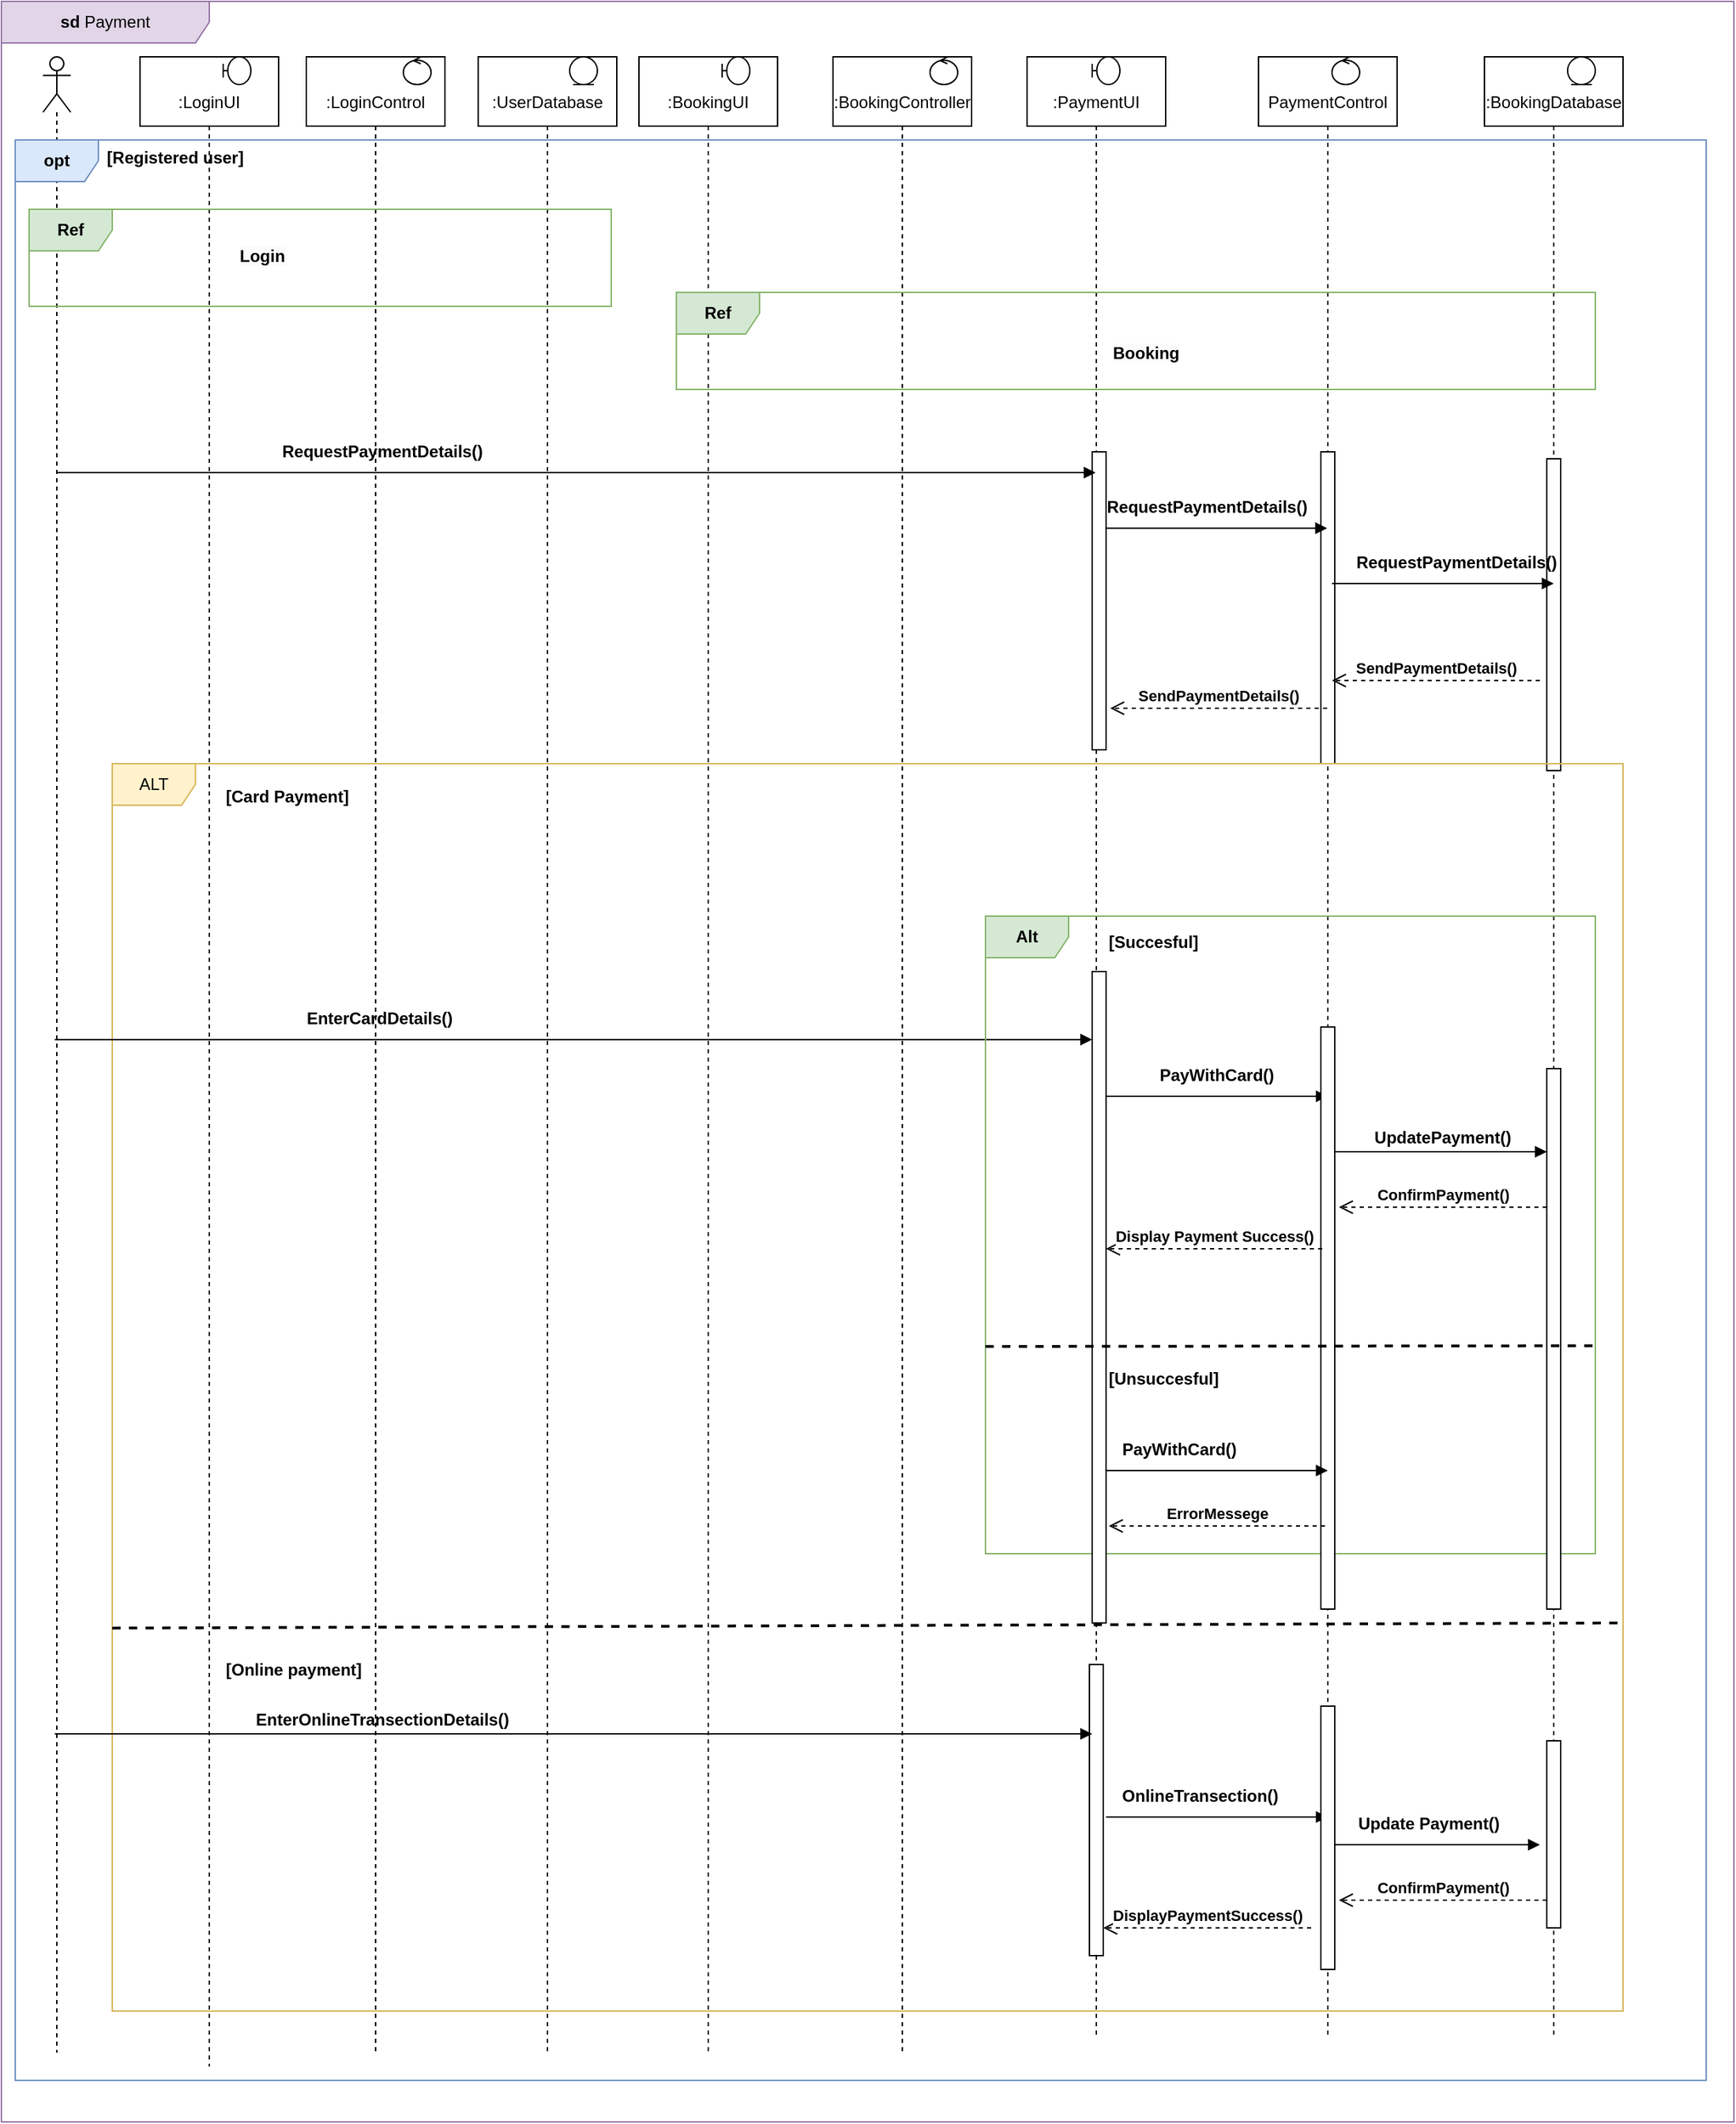<mxfile version="24.7.16">
  <diagram name="Page-1" id="2YBvvXClWsGukQMizWep">
    <mxGraphModel dx="1313" dy="696" grid="1" gridSize="10" guides="1" tooltips="1" connect="1" arrows="1" fold="1" page="1" pageScale="1" pageWidth="850" pageHeight="1100" math="0" shadow="0">
      <root>
        <mxCell id="0" />
        <mxCell id="1" parent="0" />
        <mxCell id="GkLWWsVVilPk7O89c21D-50" value="&lt;b&gt;sd&lt;/b&gt;&amp;nbsp;Payment" style="shape=umlFrame;whiteSpace=wrap;html=1;pointerEvents=0;width=150;height=30;fillColor=#e1d5e7;strokeColor=#9673a6;" vertex="1" parent="1">
          <mxGeometry x="20" y="70" width="1250" height="1530" as="geometry" />
        </mxCell>
        <mxCell id="GkLWWsVVilPk7O89c21D-51" value="" style="shape=umlLifeline;perimeter=lifelinePerimeter;whiteSpace=wrap;html=1;container=1;dropTarget=0;collapsible=0;recursiveResize=0;outlineConnect=0;portConstraint=eastwest;newEdgeStyle={&quot;curved&quot;:0,&quot;rounded&quot;:0};participant=umlActor;" vertex="1" parent="1">
          <mxGeometry x="50" y="110" width="20" height="1440" as="geometry" />
        </mxCell>
        <mxCell id="GkLWWsVVilPk7O89c21D-52" value="&lt;div&gt;&lt;br&gt;&lt;/div&gt;:LoginUI" style="shape=umlLifeline;perimeter=lifelinePerimeter;whiteSpace=wrap;html=1;container=1;dropTarget=0;collapsible=0;recursiveResize=0;outlineConnect=0;portConstraint=eastwest;newEdgeStyle={&quot;edgeStyle&quot;:&quot;elbowEdgeStyle&quot;,&quot;elbow&quot;:&quot;vertical&quot;,&quot;curved&quot;:0,&quot;rounded&quot;:0};size=50;" vertex="1" parent="1">
          <mxGeometry x="120" y="110" width="100" height="1450" as="geometry" />
        </mxCell>
        <mxCell id="GkLWWsVVilPk7O89c21D-53" value="" style="shape=umlBoundary;whiteSpace=wrap;html=1;" vertex="1" parent="1">
          <mxGeometry x="180" y="110" width="20" height="20" as="geometry" />
        </mxCell>
        <mxCell id="GkLWWsVVilPk7O89c21D-54" value="&lt;div&gt;&lt;br&gt;&lt;/div&gt;:LoginControl" style="shape=umlLifeline;perimeter=lifelinePerimeter;whiteSpace=wrap;html=1;container=0;dropTarget=0;collapsible=0;recursiveResize=0;outlineConnect=0;portConstraint=eastwest;newEdgeStyle={&quot;edgeStyle&quot;:&quot;elbowEdgeStyle&quot;,&quot;elbow&quot;:&quot;vertical&quot;,&quot;curved&quot;:0,&quot;rounded&quot;:0};size=50;" vertex="1" parent="1">
          <mxGeometry x="240" y="110" width="100" height="1440" as="geometry" />
        </mxCell>
        <mxCell id="GkLWWsVVilPk7O89c21D-55" value="" style="ellipse;shape=umlControl;whiteSpace=wrap;html=1;" vertex="1" parent="1">
          <mxGeometry x="310" y="110" width="20" height="20" as="geometry" />
        </mxCell>
        <mxCell id="GkLWWsVVilPk7O89c21D-56" value="&lt;div&gt;&lt;br&gt;&lt;/div&gt;:UserDatabase" style="shape=umlLifeline;perimeter=lifelinePerimeter;whiteSpace=wrap;html=1;container=0;dropTarget=0;collapsible=0;recursiveResize=0;outlineConnect=0;portConstraint=eastwest;newEdgeStyle={&quot;edgeStyle&quot;:&quot;elbowEdgeStyle&quot;,&quot;elbow&quot;:&quot;vertical&quot;,&quot;curved&quot;:0,&quot;rounded&quot;:0};size=50;" vertex="1" parent="1">
          <mxGeometry x="364" y="110" width="100" height="1440" as="geometry" />
        </mxCell>
        <mxCell id="GkLWWsVVilPk7O89c21D-57" value="" style="ellipse;shape=umlEntity;whiteSpace=wrap;html=1;container=0;" vertex="1" parent="1">
          <mxGeometry x="430" y="110" width="20" height="20" as="geometry" />
        </mxCell>
        <mxCell id="GkLWWsVVilPk7O89c21D-58" value="&lt;b&gt;opt&lt;/b&gt;" style="shape=umlFrame;whiteSpace=wrap;html=1;pointerEvents=0;fillColor=#dae8fc;strokeColor=#6c8ebf;" vertex="1" parent="1">
          <mxGeometry x="30" y="170" width="1220" height="1400" as="geometry" />
        </mxCell>
        <mxCell id="GkLWWsVVilPk7O89c21D-59" value="[Registered user]" style="text;align=center;fontStyle=1;verticalAlign=middle;spacingLeft=3;spacingRight=3;strokeColor=none;rotatable=0;points=[[0,0.5],[1,0.5]];portConstraint=eastwest;html=1;" vertex="1" parent="1">
          <mxGeometry x="70" y="170" width="150" height="26" as="geometry" />
        </mxCell>
        <mxCell id="GkLWWsVVilPk7O89c21D-60" value="&lt;b&gt;Ref&lt;/b&gt;" style="shape=umlFrame;whiteSpace=wrap;html=1;pointerEvents=0;fillColor=#d5e8d4;strokeColor=#82b366;" vertex="1" parent="1">
          <mxGeometry x="40" y="220" width="420" height="70" as="geometry" />
        </mxCell>
        <mxCell id="GkLWWsVVilPk7O89c21D-61" value="&lt;span style=&quot;color: rgb(0, 0, 0); font-family: Helvetica; font-size: 12px; font-style: normal; font-variant-ligatures: normal; font-variant-caps: normal; font-weight: 700; letter-spacing: normal; orphans: 2; text-align: center; text-indent: 0px; text-transform: none; widows: 2; word-spacing: 0px; -webkit-text-stroke-width: 0px; white-space: nowrap; background-color: rgb(251, 251, 251); text-decoration-thickness: initial; text-decoration-style: initial; text-decoration-color: initial; display: inline !important; float: none;&quot;&gt;Login&lt;/span&gt;" style="text;whiteSpace=wrap;html=1;" vertex="1" parent="1">
          <mxGeometry x="190" y="240" width="130" height="40" as="geometry" />
        </mxCell>
        <mxCell id="GkLWWsVVilPk7O89c21D-62" value="&lt;div&gt;&lt;br&gt;&lt;/div&gt;:BookingUI&lt;div&gt;&lt;/div&gt;" style="shape=umlLifeline;perimeter=lifelinePerimeter;whiteSpace=wrap;html=1;container=0;dropTarget=0;collapsible=0;recursiveResize=0;outlineConnect=0;portConstraint=eastwest;newEdgeStyle={&quot;edgeStyle&quot;:&quot;elbowEdgeStyle&quot;,&quot;elbow&quot;:&quot;vertical&quot;,&quot;curved&quot;:0,&quot;rounded&quot;:0};size=50;" vertex="1" parent="1">
          <mxGeometry x="480" y="110" width="100" height="1440" as="geometry" />
        </mxCell>
        <mxCell id="GkLWWsVVilPk7O89c21D-65" value="&lt;div&gt;&lt;br&gt;&lt;/div&gt;:BookingController" style="shape=umlLifeline;perimeter=lifelinePerimeter;whiteSpace=wrap;html=1;container=0;dropTarget=0;collapsible=0;recursiveResize=0;outlineConnect=0;portConstraint=eastwest;newEdgeStyle={&quot;edgeStyle&quot;:&quot;elbowEdgeStyle&quot;,&quot;elbow&quot;:&quot;vertical&quot;,&quot;curved&quot;:0,&quot;rounded&quot;:0};size=50;" vertex="1" parent="1">
          <mxGeometry x="620" y="110" width="100" height="1440" as="geometry" />
        </mxCell>
        <mxCell id="GkLWWsVVilPk7O89c21D-70" value="&lt;div&gt;&lt;br&gt;&lt;/div&gt;:PaymentUI&lt;div&gt;&lt;/div&gt;" style="shape=umlLifeline;perimeter=lifelinePerimeter;whiteSpace=wrap;html=1;container=0;dropTarget=0;collapsible=0;recursiveResize=0;outlineConnect=0;portConstraint=eastwest;newEdgeStyle={&quot;edgeStyle&quot;:&quot;elbowEdgeStyle&quot;,&quot;elbow&quot;:&quot;vertical&quot;,&quot;curved&quot;:0,&quot;rounded&quot;:0};size=50;" vertex="1" parent="1">
          <mxGeometry x="760" y="110" width="100" height="1430" as="geometry" />
        </mxCell>
        <mxCell id="GkLWWsVVilPk7O89c21D-133" value="" style="html=1;points=[[0,0,0,0,5],[0,1,0,0,-5],[1,0,0,0,5],[1,1,0,0,-5]];perimeter=orthogonalPerimeter;outlineConnect=0;targetShapes=umlLifeline;portConstraint=eastwest;newEdgeStyle={&quot;curved&quot;:0,&quot;rounded&quot;:0};" vertex="1" parent="GkLWWsVVilPk7O89c21D-70">
          <mxGeometry x="47" y="285" width="10" height="215" as="geometry" />
        </mxCell>
        <mxCell id="GkLWWsVVilPk7O89c21D-71" value="&lt;div&gt;&lt;br&gt;&lt;/div&gt;PaymentControl&lt;div&gt;&lt;/div&gt;&lt;div&gt;&lt;/div&gt;" style="shape=umlLifeline;perimeter=lifelinePerimeter;whiteSpace=wrap;html=1;container=0;dropTarget=0;collapsible=0;recursiveResize=0;outlineConnect=0;portConstraint=eastwest;newEdgeStyle={&quot;edgeStyle&quot;:&quot;elbowEdgeStyle&quot;,&quot;elbow&quot;:&quot;vertical&quot;,&quot;curved&quot;:0,&quot;rounded&quot;:0};size=50;" vertex="1" parent="1">
          <mxGeometry x="927" y="110" width="100" height="1430" as="geometry" />
        </mxCell>
        <mxCell id="GkLWWsVVilPk7O89c21D-134" value="" style="html=1;points=[[0,0,0,0,5],[0,1,0,0,-5],[1,0,0,0,5],[1,1,0,0,-5]];perimeter=orthogonalPerimeter;outlineConnect=0;targetShapes=umlLifeline;portConstraint=eastwest;newEdgeStyle={&quot;curved&quot;:0,&quot;rounded&quot;:0};" vertex="1" parent="GkLWWsVVilPk7O89c21D-71">
          <mxGeometry x="45" y="285" width="10" height="225" as="geometry" />
        </mxCell>
        <mxCell id="GkLWWsVVilPk7O89c21D-73" value="&lt;div&gt;&lt;br&gt;&lt;/div&gt;:BookingDatabase&lt;div&gt;&lt;/div&gt;&lt;div&gt;&lt;/div&gt;&lt;div&gt;&lt;/div&gt;" style="shape=umlLifeline;perimeter=lifelinePerimeter;whiteSpace=wrap;html=1;container=0;dropTarget=0;collapsible=0;recursiveResize=0;outlineConnect=0;portConstraint=eastwest;newEdgeStyle={&quot;edgeStyle&quot;:&quot;elbowEdgeStyle&quot;,&quot;elbow&quot;:&quot;vertical&quot;,&quot;curved&quot;:0,&quot;rounded&quot;:0};size=50;" vertex="1" parent="1">
          <mxGeometry x="1090" y="110" width="100" height="1430" as="geometry" />
        </mxCell>
        <mxCell id="GkLWWsVVilPk7O89c21D-135" value="" style="html=1;points=[[0,0,0,0,5],[0,1,0,0,-5],[1,0,0,0,5],[1,1,0,0,-5]];perimeter=orthogonalPerimeter;outlineConnect=0;targetShapes=umlLifeline;portConstraint=eastwest;newEdgeStyle={&quot;curved&quot;:0,&quot;rounded&quot;:0};" vertex="1" parent="GkLWWsVVilPk7O89c21D-73">
          <mxGeometry x="45" y="290" width="10" height="225" as="geometry" />
        </mxCell>
        <mxCell id="GkLWWsVVilPk7O89c21D-76" value="" style="shape=umlBoundary;whiteSpace=wrap;html=1;" vertex="1" parent="1">
          <mxGeometry x="540" y="110" width="20" height="20" as="geometry" />
        </mxCell>
        <mxCell id="GkLWWsVVilPk7O89c21D-77" value="" style="ellipse;shape=umlControl;whiteSpace=wrap;html=1;" vertex="1" parent="1">
          <mxGeometry x="690" y="110" width="20" height="20" as="geometry" />
        </mxCell>
        <mxCell id="GkLWWsVVilPk7O89c21D-78" value="" style="shape=umlBoundary;whiteSpace=wrap;html=1;" vertex="1" parent="1">
          <mxGeometry x="807" y="110" width="20" height="20" as="geometry" />
        </mxCell>
        <mxCell id="GkLWWsVVilPk7O89c21D-79" value="" style="ellipse;shape=umlControl;whiteSpace=wrap;html=1;" vertex="1" parent="1">
          <mxGeometry x="980" y="110" width="20" height="20" as="geometry" />
        </mxCell>
        <mxCell id="GkLWWsVVilPk7O89c21D-81" value="" style="ellipse;shape=umlEntity;whiteSpace=wrap;html=1;container=0;" vertex="1" parent="1">
          <mxGeometry x="1150" y="110" width="20" height="20" as="geometry" />
        </mxCell>
        <mxCell id="GkLWWsVVilPk7O89c21D-99" value="" style="html=1;verticalAlign=bottom;endArrow=block;curved=0;rounded=0;" edge="1" parent="1" target="GkLWWsVVilPk7O89c21D-70">
          <mxGeometry width="80" relative="1" as="geometry">
            <mxPoint x="60.5" y="410" as="sourcePoint" />
            <mxPoint x="530.0" y="410" as="targetPoint" />
          </mxGeometry>
        </mxCell>
        <mxCell id="GkLWWsVVilPk7O89c21D-105" value="ALT" style="shape=umlFrame;whiteSpace=wrap;html=1;pointerEvents=0;fillColor=#fff2cc;strokeColor=#d6b656;" vertex="1" parent="1">
          <mxGeometry x="100" y="620" width="1090" height="900" as="geometry" />
        </mxCell>
        <mxCell id="GkLWWsVVilPk7O89c21D-123" value="&lt;b&gt;Ref&lt;/b&gt;" style="shape=umlFrame;whiteSpace=wrap;html=1;pointerEvents=0;fillColor=#d5e8d4;strokeColor=#82b366;" vertex="1" parent="1">
          <mxGeometry x="507" y="280" width="663" height="70" as="geometry" />
        </mxCell>
        <mxCell id="GkLWWsVVilPk7O89c21D-124" value="&lt;span style=&quot;color: rgb(0, 0, 0); font-family: Helvetica; font-size: 12px; font-style: normal; font-variant-ligatures: normal; font-variant-caps: normal; font-weight: 700; letter-spacing: normal; orphans: 2; text-align: center; text-indent: 0px; text-transform: none; widows: 2; word-spacing: 0px; -webkit-text-stroke-width: 0px; white-space: nowrap; background-color: rgb(251, 251, 251); text-decoration-thickness: initial; text-decoration-style: initial; text-decoration-color: initial; display: inline !important; float: none;&quot;&gt;Booking&lt;/span&gt;" style="text;whiteSpace=wrap;html=1;" vertex="1" parent="1">
          <mxGeometry x="820" y="310" width="130" height="40" as="geometry" />
        </mxCell>
        <mxCell id="GkLWWsVVilPk7O89c21D-125" value="RequestPaymentDetails()" style="text;html=1;align=center;verticalAlign=middle;whiteSpace=wrap;rounded=0;fontStyle=1" vertex="1" parent="1">
          <mxGeometry x="165" y="380" width="260" height="30" as="geometry" />
        </mxCell>
        <mxCell id="GkLWWsVVilPk7O89c21D-126" value="" style="html=1;verticalAlign=bottom;endArrow=block;curved=0;rounded=0;exitX=0.22;exitY=1.004;exitDx=0;exitDy=0;exitPerimeter=0;" edge="1" parent="1" source="GkLWWsVVilPk7O89c21D-127" target="GkLWWsVVilPk7O89c21D-71">
          <mxGeometry width="80" relative="1" as="geometry">
            <mxPoint x="807" y="450" as="sourcePoint" />
            <mxPoint x="1556.5" y="450" as="targetPoint" />
          </mxGeometry>
        </mxCell>
        <mxCell id="GkLWWsVVilPk7O89c21D-127" value="RequestPaymentDetails()" style="text;html=1;align=center;verticalAlign=middle;whiteSpace=wrap;rounded=0;fontStyle=1" vertex="1" parent="1">
          <mxGeometry x="760" y="420" width="260" height="30" as="geometry" />
        </mxCell>
        <mxCell id="GkLWWsVVilPk7O89c21D-129" value="RequestPaymentDetails()" style="text;html=1;align=center;verticalAlign=middle;whiteSpace=wrap;rounded=0;fontStyle=1" vertex="1" parent="1">
          <mxGeometry x="940" y="460" width="260" height="30" as="geometry" />
        </mxCell>
        <mxCell id="GkLWWsVVilPk7O89c21D-130" value="" style="html=1;verticalAlign=bottom;endArrow=block;curved=0;rounded=0;" edge="1" parent="1">
          <mxGeometry width="80" relative="1" as="geometry">
            <mxPoint x="980" y="490" as="sourcePoint" />
            <mxPoint x="1140" y="490" as="targetPoint" />
          </mxGeometry>
        </mxCell>
        <mxCell id="GkLWWsVVilPk7O89c21D-131" value="&lt;b&gt;SendPaymentDetails()&lt;/b&gt;" style="html=1;verticalAlign=bottom;endArrow=open;dashed=1;endSize=8;curved=0;rounded=0;" edge="1" parent="1">
          <mxGeometry relative="1" as="geometry">
            <mxPoint x="1130" y="560" as="sourcePoint" />
            <mxPoint x="980" y="560" as="targetPoint" />
          </mxGeometry>
        </mxCell>
        <mxCell id="GkLWWsVVilPk7O89c21D-132" value="&lt;b&gt;SendPaymentDetails()&lt;/b&gt;" style="html=1;verticalAlign=bottom;endArrow=open;dashed=1;endSize=8;curved=0;rounded=0;" edge="1" parent="1" source="GkLWWsVVilPk7O89c21D-71">
          <mxGeometry relative="1" as="geometry">
            <mxPoint x="970" y="580" as="sourcePoint" />
            <mxPoint x="820" y="580" as="targetPoint" />
          </mxGeometry>
        </mxCell>
        <mxCell id="GkLWWsVVilPk7O89c21D-136" value="&lt;div style=&quot;text-align: center;&quot;&gt;&lt;span style=&quot;text-wrap: nowrap;&quot;&gt;[Card Payment]&lt;/span&gt;&lt;/div&gt;" style="text;whiteSpace=wrap;html=1;fontStyle=1" vertex="1" parent="1">
          <mxGeometry x="180" y="630" width="60" height="40" as="geometry" />
        </mxCell>
        <mxCell id="GkLWWsVVilPk7O89c21D-137" value="" style="html=1;verticalAlign=bottom;endArrow=block;curved=0;rounded=0;" edge="1" parent="1">
          <mxGeometry width="80" relative="1" as="geometry">
            <mxPoint x="58.5" y="819.09" as="sourcePoint" />
            <mxPoint x="807" y="819.09" as="targetPoint" />
          </mxGeometry>
        </mxCell>
        <mxCell id="GkLWWsVVilPk7O89c21D-138" value="EnterCardDetails()" style="text;html=1;align=center;verticalAlign=middle;whiteSpace=wrap;rounded=0;fontStyle=1" vertex="1" parent="1">
          <mxGeometry x="163" y="789.09" width="260" height="30" as="geometry" />
        </mxCell>
        <mxCell id="GkLWWsVVilPk7O89c21D-139" value="&lt;b&gt;Alt&lt;/b&gt;" style="shape=umlFrame;whiteSpace=wrap;html=1;pointerEvents=0;fillColor=#d5e8d4;strokeColor=#82b366;" vertex="1" parent="1">
          <mxGeometry x="730" y="730" width="440" height="460" as="geometry" />
        </mxCell>
        <mxCell id="GkLWWsVVilPk7O89c21D-141" value="" style="html=1;points=[[0,0,0,0,5],[0,1,0,0,-5],[1,0,0,0,5],[1,1,0,0,-5]];perimeter=orthogonalPerimeter;outlineConnect=0;targetShapes=umlLifeline;portConstraint=eastwest;newEdgeStyle={&quot;curved&quot;:0,&quot;rounded&quot;:0};" vertex="1" parent="1">
          <mxGeometry x="807" y="770" width="10" height="470" as="geometry" />
        </mxCell>
        <mxCell id="GkLWWsVVilPk7O89c21D-142" value="PayWithCard()" style="text;html=1;align=center;verticalAlign=middle;whiteSpace=wrap;rounded=0;fontStyle=1" vertex="1" parent="1">
          <mxGeometry x="767" y="830" width="260" height="30" as="geometry" />
        </mxCell>
        <mxCell id="GkLWWsVVilPk7O89c21D-143" value="" style="html=1;verticalAlign=bottom;endArrow=block;curved=0;rounded=0;exitX=0.22;exitY=1.004;exitDx=0;exitDy=0;exitPerimeter=0;" edge="1" parent="1">
          <mxGeometry width="80" relative="1" as="geometry">
            <mxPoint x="817" y="860" as="sourcePoint" />
            <mxPoint x="977" y="860" as="targetPoint" />
          </mxGeometry>
        </mxCell>
        <mxCell id="GkLWWsVVilPk7O89c21D-144" value="&lt;div style=&quot;text-align: center;&quot;&gt;&lt;span style=&quot;text-wrap: nowrap;&quot;&gt;[Succesful]&lt;/span&gt;&lt;/div&gt;" style="text;whiteSpace=wrap;html=1;fontStyle=1" vertex="1" parent="1">
          <mxGeometry x="817" y="735" width="60" height="40" as="geometry" />
        </mxCell>
        <mxCell id="GkLWWsVVilPk7O89c21D-145" value="" style="html=1;verticalAlign=bottom;endArrow=block;curved=0;rounded=0;exitX=0.22;exitY=1.004;exitDx=0;exitDy=0;exitPerimeter=0;" edge="1" parent="1" target="GkLWWsVVilPk7O89c21D-147">
          <mxGeometry width="80" relative="1" as="geometry">
            <mxPoint x="980" y="900" as="sourcePoint" />
            <mxPoint x="1140" y="900" as="targetPoint" />
          </mxGeometry>
        </mxCell>
        <mxCell id="GkLWWsVVilPk7O89c21D-146" value="" style="html=1;points=[[0,0,0,0,5],[0,1,0,0,-5],[1,0,0,0,5],[1,1,0,0,-5]];perimeter=orthogonalPerimeter;outlineConnect=0;targetShapes=umlLifeline;portConstraint=eastwest;newEdgeStyle={&quot;curved&quot;:0,&quot;rounded&quot;:0};" vertex="1" parent="1">
          <mxGeometry x="972" y="810" width="10" height="420" as="geometry" />
        </mxCell>
        <mxCell id="GkLWWsVVilPk7O89c21D-147" value="" style="html=1;points=[[0,0,0,0,5],[0,1,0,0,-5],[1,0,0,0,5],[1,1,0,0,-5]];perimeter=orthogonalPerimeter;outlineConnect=0;targetShapes=umlLifeline;portConstraint=eastwest;newEdgeStyle={&quot;curved&quot;:0,&quot;rounded&quot;:0};" vertex="1" parent="1">
          <mxGeometry x="1135" y="840" width="10" height="390" as="geometry" />
        </mxCell>
        <mxCell id="GkLWWsVVilPk7O89c21D-148" value="UpdatePayment()" style="text;html=1;align=center;verticalAlign=middle;whiteSpace=wrap;rounded=0;fontStyle=1" vertex="1" parent="1">
          <mxGeometry x="930" y="875" width="260" height="30" as="geometry" />
        </mxCell>
        <mxCell id="GkLWWsVVilPk7O89c21D-149" value="&lt;b&gt;ConfirmPayment()&lt;/b&gt;" style="html=1;verticalAlign=bottom;endArrow=open;dashed=1;endSize=8;curved=0;rounded=0;" edge="1" parent="1">
          <mxGeometry relative="1" as="geometry">
            <mxPoint x="1135" y="940" as="sourcePoint" />
            <mxPoint x="985" y="940" as="targetPoint" />
          </mxGeometry>
        </mxCell>
        <mxCell id="GkLWWsVVilPk7O89c21D-150" value="&lt;b&gt;Display Payment Success()&lt;/b&gt;" style="html=1;verticalAlign=bottom;endArrow=open;dashed=1;endSize=8;curved=0;rounded=0;" edge="1" parent="1">
          <mxGeometry relative="1" as="geometry">
            <mxPoint x="973" y="970" as="sourcePoint" />
            <mxPoint x="817" y="970" as="targetPoint" />
          </mxGeometry>
        </mxCell>
        <mxCell id="GkLWWsVVilPk7O89c21D-151" value="" style="endArrow=none;dashed=1;html=1;rounded=0;entryX=1.004;entryY=0.625;entryDx=0;entryDy=0;entryPerimeter=0;strokeWidth=2;" edge="1" parent="1">
          <mxGeometry width="50" height="50" relative="1" as="geometry">
            <mxPoint x="730" y="1040.5" as="sourcePoint" />
            <mxPoint x="1171.76" y="1040" as="targetPoint" />
          </mxGeometry>
        </mxCell>
        <mxCell id="GkLWWsVVilPk7O89c21D-152" value="&lt;div style=&quot;text-align: center;&quot;&gt;&lt;span style=&quot;text-wrap: nowrap;&quot;&gt;[Unsuccesful]&lt;/span&gt;&lt;/div&gt;" style="text;whiteSpace=wrap;html=1;fontStyle=1" vertex="1" parent="1">
          <mxGeometry x="817" y="1050" width="60" height="40" as="geometry" />
        </mxCell>
        <mxCell id="GkLWWsVVilPk7O89c21D-153" value="PayWithCard()" style="text;html=1;align=center;verticalAlign=middle;whiteSpace=wrap;rounded=0;fontStyle=1" vertex="1" parent="1">
          <mxGeometry x="740" y="1100" width="260" height="30" as="geometry" />
        </mxCell>
        <mxCell id="GkLWWsVVilPk7O89c21D-154" value="" style="html=1;verticalAlign=bottom;endArrow=block;curved=0;rounded=0;exitX=0.22;exitY=1.004;exitDx=0;exitDy=0;exitPerimeter=0;" edge="1" parent="1">
          <mxGeometry width="80" relative="1" as="geometry">
            <mxPoint x="817" y="1130" as="sourcePoint" />
            <mxPoint x="977" y="1130" as="targetPoint" />
          </mxGeometry>
        </mxCell>
        <mxCell id="GkLWWsVVilPk7O89c21D-155" value="&lt;b&gt;ErrorMessege&lt;/b&gt;" style="html=1;verticalAlign=bottom;endArrow=open;dashed=1;endSize=8;curved=0;rounded=0;" edge="1" parent="1">
          <mxGeometry relative="1" as="geometry">
            <mxPoint x="975" y="1170" as="sourcePoint" />
            <mxPoint x="819" y="1170" as="targetPoint" />
          </mxGeometry>
        </mxCell>
        <mxCell id="GkLWWsVVilPk7O89c21D-156" value="" style="endArrow=none;dashed=1;html=1;rounded=0;entryX=1.004;entryY=0.625;entryDx=0;entryDy=0;entryPerimeter=0;strokeWidth=2;exitX=0;exitY=0.693;exitDx=0;exitDy=0;exitPerimeter=0;" edge="1" parent="1" source="GkLWWsVVilPk7O89c21D-105">
          <mxGeometry width="50" height="50" relative="1" as="geometry">
            <mxPoint x="748.24" y="1240.5" as="sourcePoint" />
            <mxPoint x="1190.0" y="1240" as="targetPoint" />
          </mxGeometry>
        </mxCell>
        <mxCell id="GkLWWsVVilPk7O89c21D-157" value="&lt;div style=&quot;text-align: center;&quot;&gt;&lt;span style=&quot;text-wrap: nowrap;&quot;&gt;[Online payment]&lt;/span&gt;&lt;/div&gt;" style="text;whiteSpace=wrap;html=1;fontStyle=1" vertex="1" parent="1">
          <mxGeometry x="180" y="1260" width="60" height="40" as="geometry" />
        </mxCell>
        <mxCell id="GkLWWsVVilPk7O89c21D-158" value="" style="html=1;points=[[0,0,0,0,5],[0,1,0,0,-5],[1,0,0,0,5],[1,1,0,0,-5]];perimeter=orthogonalPerimeter;outlineConnect=0;targetShapes=umlLifeline;portConstraint=eastwest;newEdgeStyle={&quot;curved&quot;:0,&quot;rounded&quot;:0};" vertex="1" parent="1">
          <mxGeometry x="805" y="1270" width="10" height="210" as="geometry" />
        </mxCell>
        <mxCell id="GkLWWsVVilPk7O89c21D-159" value="" style="html=1;verticalAlign=bottom;endArrow=block;curved=0;rounded=0;" edge="1" parent="1">
          <mxGeometry width="80" relative="1" as="geometry">
            <mxPoint x="58.5" y="1320" as="sourcePoint" />
            <mxPoint x="807" y="1320" as="targetPoint" />
          </mxGeometry>
        </mxCell>
        <mxCell id="GkLWWsVVilPk7O89c21D-160" value="EnterOnlineTransectionDetails()" style="text;html=1;align=center;verticalAlign=middle;whiteSpace=wrap;rounded=0;fontStyle=1" vertex="1" parent="1">
          <mxGeometry x="165" y="1295" width="260" height="30" as="geometry" />
        </mxCell>
        <mxCell id="GkLWWsVVilPk7O89c21D-162" value="OnlineTransection()" style="text;html=1;align=center;verticalAlign=middle;whiteSpace=wrap;rounded=0;fontStyle=1" vertex="1" parent="1">
          <mxGeometry x="755" y="1350" width="260" height="30" as="geometry" />
        </mxCell>
        <mxCell id="GkLWWsVVilPk7O89c21D-163" value="" style="html=1;verticalAlign=bottom;endArrow=block;curved=0;rounded=0;exitX=0.22;exitY=1.004;exitDx=0;exitDy=0;exitPerimeter=0;" edge="1" parent="1">
          <mxGeometry width="80" relative="1" as="geometry">
            <mxPoint x="817" y="1380" as="sourcePoint" />
            <mxPoint x="977" y="1380" as="targetPoint" />
          </mxGeometry>
        </mxCell>
        <mxCell id="GkLWWsVVilPk7O89c21D-164" value="" style="html=1;points=[[0,0,0,0,5],[0,1,0,0,-5],[1,0,0,0,5],[1,1,0,0,-5]];perimeter=orthogonalPerimeter;outlineConnect=0;targetShapes=umlLifeline;portConstraint=eastwest;newEdgeStyle={&quot;curved&quot;:0,&quot;rounded&quot;:0};" vertex="1" parent="1">
          <mxGeometry x="972" y="1300" width="10" height="190" as="geometry" />
        </mxCell>
        <mxCell id="GkLWWsVVilPk7O89c21D-165" value="Update Payment()" style="text;html=1;align=center;verticalAlign=middle;whiteSpace=wrap;rounded=0;fontStyle=1" vertex="1" parent="1">
          <mxGeometry x="920" y="1370" width="260" height="30" as="geometry" />
        </mxCell>
        <mxCell id="GkLWWsVVilPk7O89c21D-166" value="" style="html=1;verticalAlign=bottom;endArrow=block;curved=0;rounded=0;exitX=0.22;exitY=1.004;exitDx=0;exitDy=0;exitPerimeter=0;" edge="1" parent="1">
          <mxGeometry width="80" relative="1" as="geometry">
            <mxPoint x="982" y="1400" as="sourcePoint" />
            <mxPoint x="1130" y="1400" as="targetPoint" />
          </mxGeometry>
        </mxCell>
        <mxCell id="GkLWWsVVilPk7O89c21D-167" value="" style="html=1;points=[[0,0,0,0,5],[0,1,0,0,-5],[1,0,0,0,5],[1,1,0,0,-5]];perimeter=orthogonalPerimeter;outlineConnect=0;targetShapes=umlLifeline;portConstraint=eastwest;newEdgeStyle={&quot;curved&quot;:0,&quot;rounded&quot;:0};" vertex="1" parent="1">
          <mxGeometry x="1135" y="1325" width="10" height="135" as="geometry" />
        </mxCell>
        <mxCell id="GkLWWsVVilPk7O89c21D-168" value="&lt;b&gt;ConfirmPayment()&lt;/b&gt;" style="html=1;verticalAlign=bottom;endArrow=open;dashed=1;endSize=8;curved=0;rounded=0;" edge="1" parent="1">
          <mxGeometry relative="1" as="geometry">
            <mxPoint x="1135" y="1440" as="sourcePoint" />
            <mxPoint x="985" y="1440" as="targetPoint" />
          </mxGeometry>
        </mxCell>
        <mxCell id="GkLWWsVVilPk7O89c21D-169" value="&lt;b&gt;DisplayPaymentSuccess()&lt;/b&gt;" style="html=1;verticalAlign=bottom;endArrow=open;dashed=1;endSize=8;curved=0;rounded=0;" edge="1" parent="1">
          <mxGeometry relative="1" as="geometry">
            <mxPoint x="965" y="1460" as="sourcePoint" />
            <mxPoint x="815" y="1460" as="targetPoint" />
            <mxPoint as="offset" />
          </mxGeometry>
        </mxCell>
      </root>
    </mxGraphModel>
  </diagram>
</mxfile>
